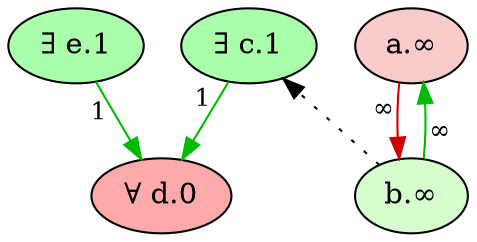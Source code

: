 digraph {
    // Node defaults can be set here if needed
    "d" [style="filled" fillcolor="#FFAAAA" label="∀ d.0" fontsize=14]
    "e" [style="filled" fillcolor="#AAFFAA" label="∃ e.1" fontsize=14]
    "c" [style="filled" fillcolor="#AAFFAA" label="∃ c.1" fontsize=14]
    "a" [style="filled" fillcolor="#f7cccb" label="a.∞" fontsize=14]
    "b" [style="filled" fillcolor="#d5fdce" label="b.∞" fontsize=14]
    edge[labeldistance=1.5 fontsize=12]
    "a" -> "b" [color="#CC0000" style="solid" dir="forward" taillabel="∞" ]
    "b" -> "a" [color="#00BB00" style="solid" dir="forward" taillabel="∞" ]
    "b" -> "c" [color="black" style="dotted" dir="forward" taillabel="" constraint=false]
    "c" -> "d" [color="#00BB00" style="solid" dir="forward" taillabel="1" ]
    "e" -> "d" [color="#00BB00" style="solid" dir="forward" taillabel="1" ]
    {rank = max d}
    {rank = min e c}
}